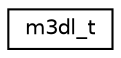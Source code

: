 digraph "Graphical Class Hierarchy"
{
 // LATEX_PDF_SIZE
  edge [fontname="Helvetica",fontsize="10",labelfontname="Helvetica",labelfontsize="10"];
  node [fontname="Helvetica",fontsize="10",shape=record];
  rankdir="LR";
  Node0 [label="m3dl_t",height=0.2,width=0.4,color="black", fillcolor="white", style="filled",URL="$structm3dl__t.html",tooltip=" "];
}
